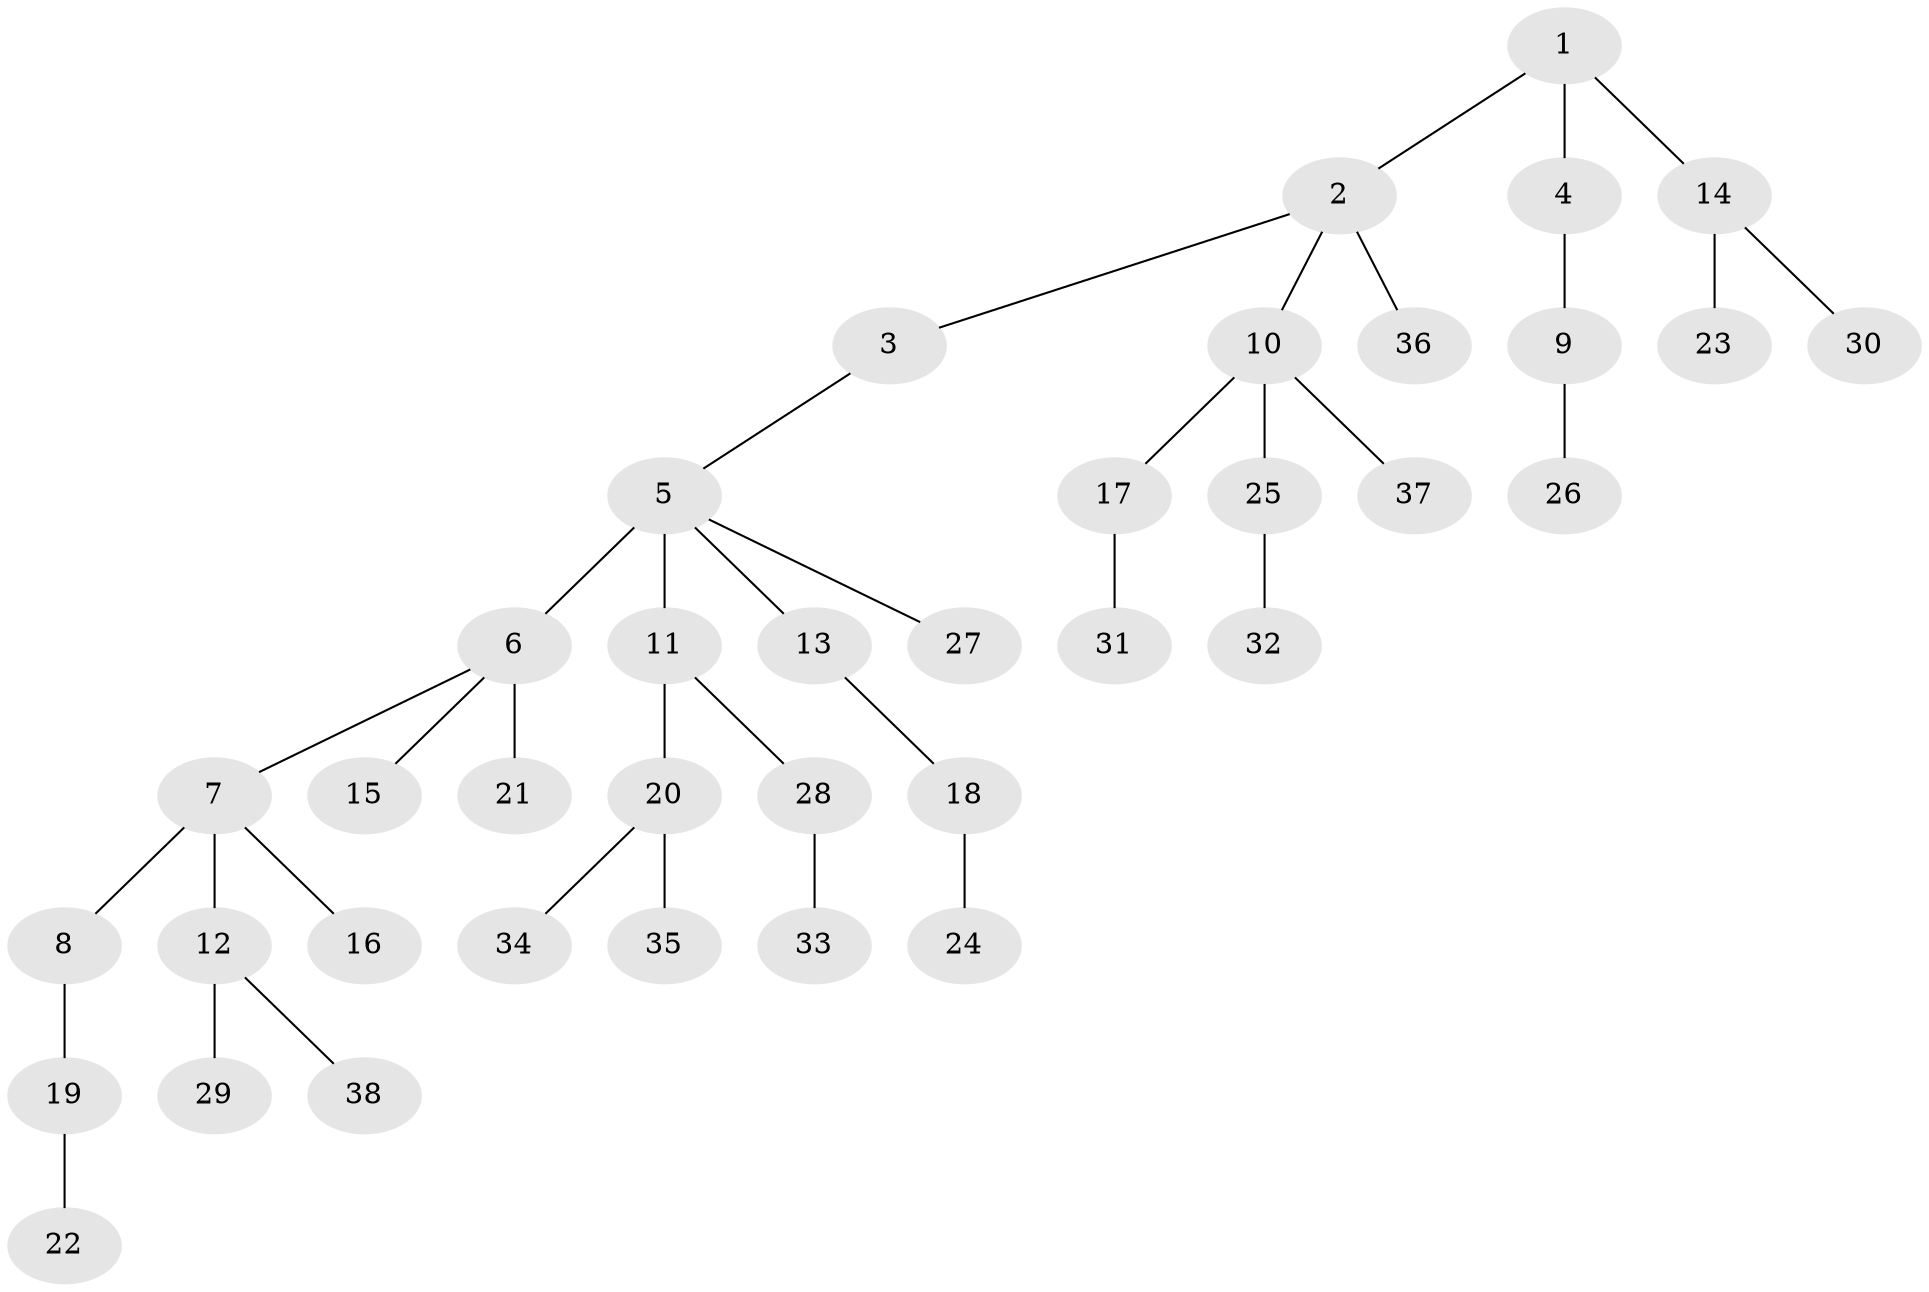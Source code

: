 // original degree distribution, {4: 0.0684931506849315, 3: 0.0958904109589041, 2: 0.3150684931506849, 5: 0.0273972602739726, 7: 0.0136986301369863, 6: 0.0136986301369863, 1: 0.4657534246575342}
// Generated by graph-tools (version 1.1) at 2025/36/03/09/25 02:36:58]
// undirected, 38 vertices, 37 edges
graph export_dot {
graph [start="1"]
  node [color=gray90,style=filled];
  1;
  2;
  3;
  4;
  5;
  6;
  7;
  8;
  9;
  10;
  11;
  12;
  13;
  14;
  15;
  16;
  17;
  18;
  19;
  20;
  21;
  22;
  23;
  24;
  25;
  26;
  27;
  28;
  29;
  30;
  31;
  32;
  33;
  34;
  35;
  36;
  37;
  38;
  1 -- 2 [weight=1.0];
  1 -- 4 [weight=1.0];
  1 -- 14 [weight=1.0];
  2 -- 3 [weight=1.0];
  2 -- 10 [weight=1.0];
  2 -- 36 [weight=1.0];
  3 -- 5 [weight=1.0];
  4 -- 9 [weight=1.0];
  5 -- 6 [weight=3.0];
  5 -- 11 [weight=1.0];
  5 -- 13 [weight=1.0];
  5 -- 27 [weight=1.0];
  6 -- 7 [weight=1.0];
  6 -- 15 [weight=1.0];
  6 -- 21 [weight=1.0];
  7 -- 8 [weight=1.0];
  7 -- 12 [weight=2.0];
  7 -- 16 [weight=1.0];
  8 -- 19 [weight=1.0];
  9 -- 26 [weight=1.0];
  10 -- 17 [weight=1.0];
  10 -- 25 [weight=1.0];
  10 -- 37 [weight=1.0];
  11 -- 20 [weight=1.0];
  11 -- 28 [weight=1.0];
  12 -- 29 [weight=1.0];
  12 -- 38 [weight=1.0];
  13 -- 18 [weight=2.0];
  14 -- 23 [weight=1.0];
  14 -- 30 [weight=1.0];
  17 -- 31 [weight=1.0];
  18 -- 24 [weight=1.0];
  19 -- 22 [weight=1.0];
  20 -- 34 [weight=1.0];
  20 -- 35 [weight=1.0];
  25 -- 32 [weight=1.0];
  28 -- 33 [weight=1.0];
}
